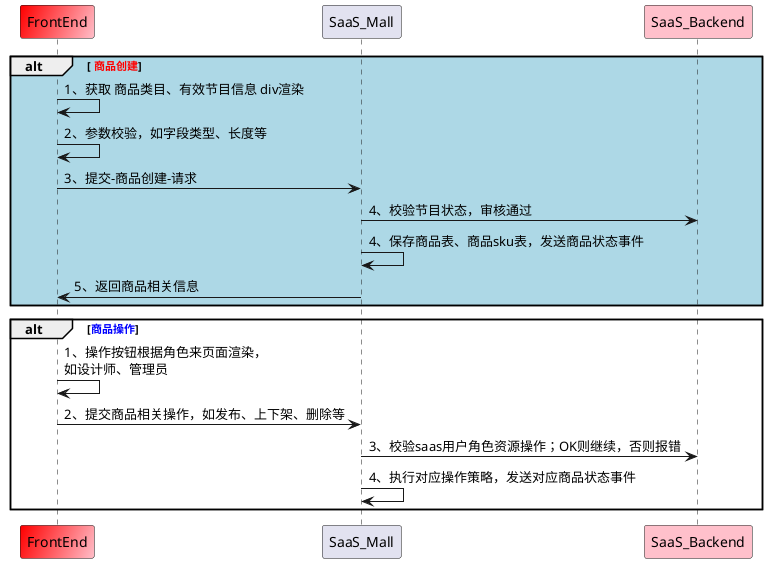 @startuml
participant FrontEnd #Red/Pink
participant SaaS_Mall
participant SaaS_Backend #Pink

alt #lightblue <color:Red> 商品创建</color>
FrontEnd -> FrontEnd:   1、获取 商品类目、有效节目信息 div渲染
FrontEnd -> FrontEnd:   2、参数校验，如字段类型、长度等
FrontEnd -> SaaS_Mall:  3、提交-商品创建-请求
SaaS_Mall -> SaaS_Backend:  4、校验节目状态，审核通过
SaaS_Mall -> SaaS_Mall: 4、保存商品表、商品sku表，发送商品状态事件
SaaS_Mall -> FrontEnd:  5、返回商品相关信息
end

alt <color:blue>商品操作</color>
FrontEnd -> FrontEnd: 1、操作按钮根据角色来页面渲染，\n如设计师、管理员
FrontEnd -> SaaS_Mall: 2、提交商品相关操作，如发布、上下架、删除等
SaaS_Mall -> SaaS_Backend: 3、校验saas用户角色资源操作；OK则继续，否则报错
SaaS_Mall -> SaaS_Mall: 4、执行对应操作策略，发送对应商品状态事件
end

@enduml
